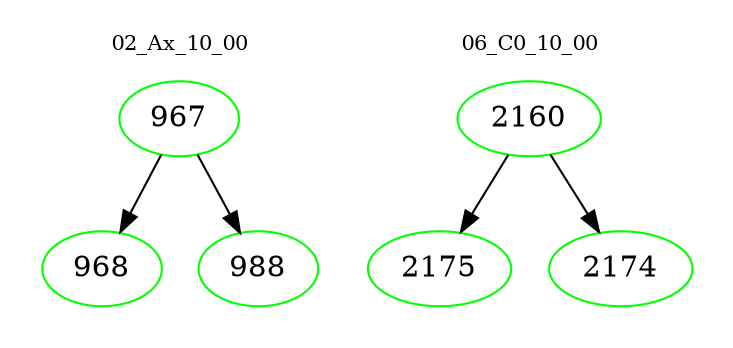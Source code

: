 digraph{
subgraph cluster_0 {
color = white
label = "02_Ax_10_00";
fontsize=10;
T0_967 [label="967", color="green"]
T0_967 -> T0_968 [color="black"]
T0_968 [label="968", color="green"]
T0_967 -> T0_988 [color="black"]
T0_988 [label="988", color="green"]
}
subgraph cluster_1 {
color = white
label = "06_C0_10_00";
fontsize=10;
T1_2160 [label="2160", color="green"]
T1_2160 -> T1_2175 [color="black"]
T1_2175 [label="2175", color="green"]
T1_2160 -> T1_2174 [color="black"]
T1_2174 [label="2174", color="green"]
}
}
